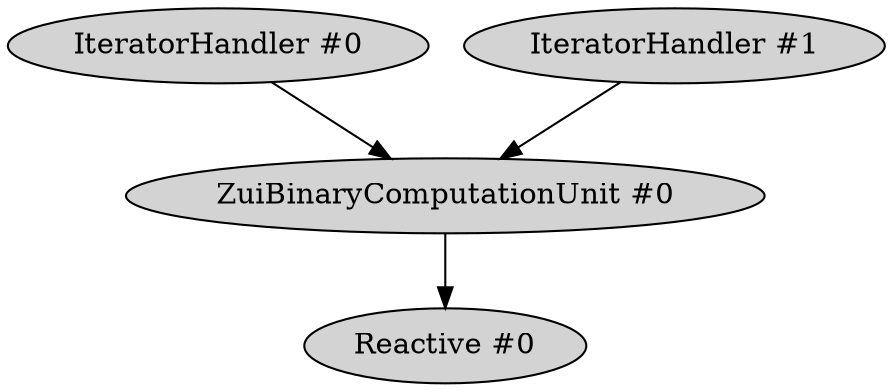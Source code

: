 digraph zui {
  ratio = fill;
  node [style=filled];
  subgraph WidgetTree {
    label = "Widget Tree";
    color = "blue;"
  }
  "IteratorHandler #0" -> "ZuiBinaryComputationUnit #0";
  "IteratorHandler #1" -> "ZuiBinaryComputationUnit #0";
  "ZuiBinaryComputationUnit #0" -> "Reactive #0";
}